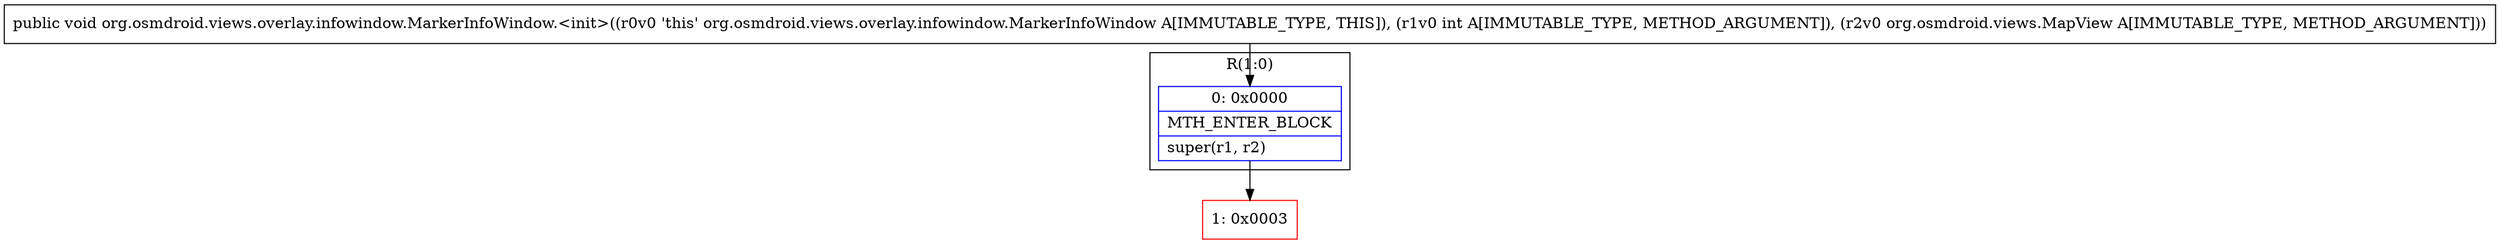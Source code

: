 digraph "CFG fororg.osmdroid.views.overlay.infowindow.MarkerInfoWindow.\<init\>(ILorg\/osmdroid\/views\/MapView;)V" {
subgraph cluster_Region_334817282 {
label = "R(1:0)";
node [shape=record,color=blue];
Node_0 [shape=record,label="{0\:\ 0x0000|MTH_ENTER_BLOCK\l|super(r1, r2)\l}"];
}
Node_1 [shape=record,color=red,label="{1\:\ 0x0003}"];
MethodNode[shape=record,label="{public void org.osmdroid.views.overlay.infowindow.MarkerInfoWindow.\<init\>((r0v0 'this' org.osmdroid.views.overlay.infowindow.MarkerInfoWindow A[IMMUTABLE_TYPE, THIS]), (r1v0 int A[IMMUTABLE_TYPE, METHOD_ARGUMENT]), (r2v0 org.osmdroid.views.MapView A[IMMUTABLE_TYPE, METHOD_ARGUMENT])) }"];
MethodNode -> Node_0;
Node_0 -> Node_1;
}

